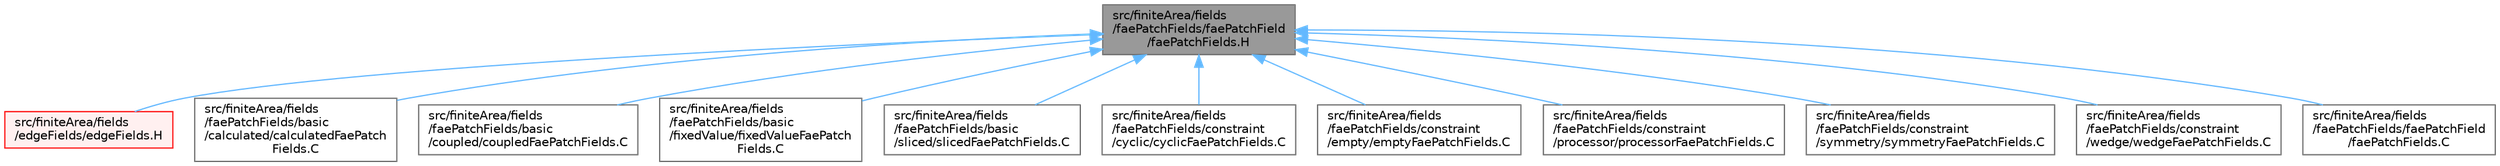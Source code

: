 digraph "src/finiteArea/fields/faePatchFields/faePatchField/faePatchFields.H"
{
 // LATEX_PDF_SIZE
  bgcolor="transparent";
  edge [fontname=Helvetica,fontsize=10,labelfontname=Helvetica,labelfontsize=10];
  node [fontname=Helvetica,fontsize=10,shape=box,height=0.2,width=0.4];
  Node1 [id="Node000001",label="src/finiteArea/fields\l/faePatchFields/faePatchField\l/faePatchFields.H",height=0.2,width=0.4,color="gray40", fillcolor="grey60", style="filled", fontcolor="black",tooltip="Declarations for faePatchField types."];
  Node1 -> Node2 [id="edge1_Node000001_Node000002",dir="back",color="steelblue1",style="solid",tooltip=" "];
  Node2 [id="Node000002",label="src/finiteArea/fields\l/edgeFields/edgeFields.H",height=0.2,width=0.4,color="red", fillcolor="#FFF0F0", style="filled",URL="$edgeFields_8H.html",tooltip=" "];
  Node1 -> Node113 [id="edge2_Node000001_Node000113",dir="back",color="steelblue1",style="solid",tooltip=" "];
  Node113 [id="Node000113",label="src/finiteArea/fields\l/faePatchFields/basic\l/calculated/calculatedFaePatch\lFields.C",height=0.2,width=0.4,color="grey40", fillcolor="white", style="filled",URL="$calculatedFaePatchFields_8C.html",tooltip=" "];
  Node1 -> Node114 [id="edge3_Node000001_Node000114",dir="back",color="steelblue1",style="solid",tooltip=" "];
  Node114 [id="Node000114",label="src/finiteArea/fields\l/faePatchFields/basic\l/coupled/coupledFaePatchFields.C",height=0.2,width=0.4,color="grey40", fillcolor="white", style="filled",URL="$coupledFaePatchFields_8C.html",tooltip=" "];
  Node1 -> Node115 [id="edge4_Node000001_Node000115",dir="back",color="steelblue1",style="solid",tooltip=" "];
  Node115 [id="Node000115",label="src/finiteArea/fields\l/faePatchFields/basic\l/fixedValue/fixedValueFaePatch\lFields.C",height=0.2,width=0.4,color="grey40", fillcolor="white", style="filled",URL="$fixedValueFaePatchFields_8C.html",tooltip=" "];
  Node1 -> Node116 [id="edge5_Node000001_Node000116",dir="back",color="steelblue1",style="solid",tooltip=" "];
  Node116 [id="Node000116",label="src/finiteArea/fields\l/faePatchFields/basic\l/sliced/slicedFaePatchFields.C",height=0.2,width=0.4,color="grey40", fillcolor="white", style="filled",URL="$slicedFaePatchFields_8C.html",tooltip=" "];
  Node1 -> Node117 [id="edge6_Node000001_Node000117",dir="back",color="steelblue1",style="solid",tooltip=" "];
  Node117 [id="Node000117",label="src/finiteArea/fields\l/faePatchFields/constraint\l/cyclic/cyclicFaePatchFields.C",height=0.2,width=0.4,color="grey40", fillcolor="white", style="filled",URL="$cyclicFaePatchFields_8C.html",tooltip=" "];
  Node1 -> Node118 [id="edge7_Node000001_Node000118",dir="back",color="steelblue1",style="solid",tooltip=" "];
  Node118 [id="Node000118",label="src/finiteArea/fields\l/faePatchFields/constraint\l/empty/emptyFaePatchFields.C",height=0.2,width=0.4,color="grey40", fillcolor="white", style="filled",URL="$emptyFaePatchFields_8C.html",tooltip=" "];
  Node1 -> Node119 [id="edge8_Node000001_Node000119",dir="back",color="steelblue1",style="solid",tooltip=" "];
  Node119 [id="Node000119",label="src/finiteArea/fields\l/faePatchFields/constraint\l/processor/processorFaePatchFields.C",height=0.2,width=0.4,color="grey40", fillcolor="white", style="filled",URL="$processorFaePatchFields_8C.html",tooltip=" "];
  Node1 -> Node120 [id="edge9_Node000001_Node000120",dir="back",color="steelblue1",style="solid",tooltip=" "];
  Node120 [id="Node000120",label="src/finiteArea/fields\l/faePatchFields/constraint\l/symmetry/symmetryFaePatchFields.C",height=0.2,width=0.4,color="grey40", fillcolor="white", style="filled",URL="$symmetryFaePatchFields_8C.html",tooltip=" "];
  Node1 -> Node121 [id="edge10_Node000001_Node000121",dir="back",color="steelblue1",style="solid",tooltip=" "];
  Node121 [id="Node000121",label="src/finiteArea/fields\l/faePatchFields/constraint\l/wedge/wedgeFaePatchFields.C",height=0.2,width=0.4,color="grey40", fillcolor="white", style="filled",URL="$wedgeFaePatchFields_8C.html",tooltip=" "];
  Node1 -> Node122 [id="edge11_Node000001_Node000122",dir="back",color="steelblue1",style="solid",tooltip=" "];
  Node122 [id="Node000122",label="src/finiteArea/fields\l/faePatchFields/faePatchField\l/faePatchFields.C",height=0.2,width=0.4,color="grey40", fillcolor="white", style="filled",URL="$faePatchFields_8C.html",tooltip=" "];
}
